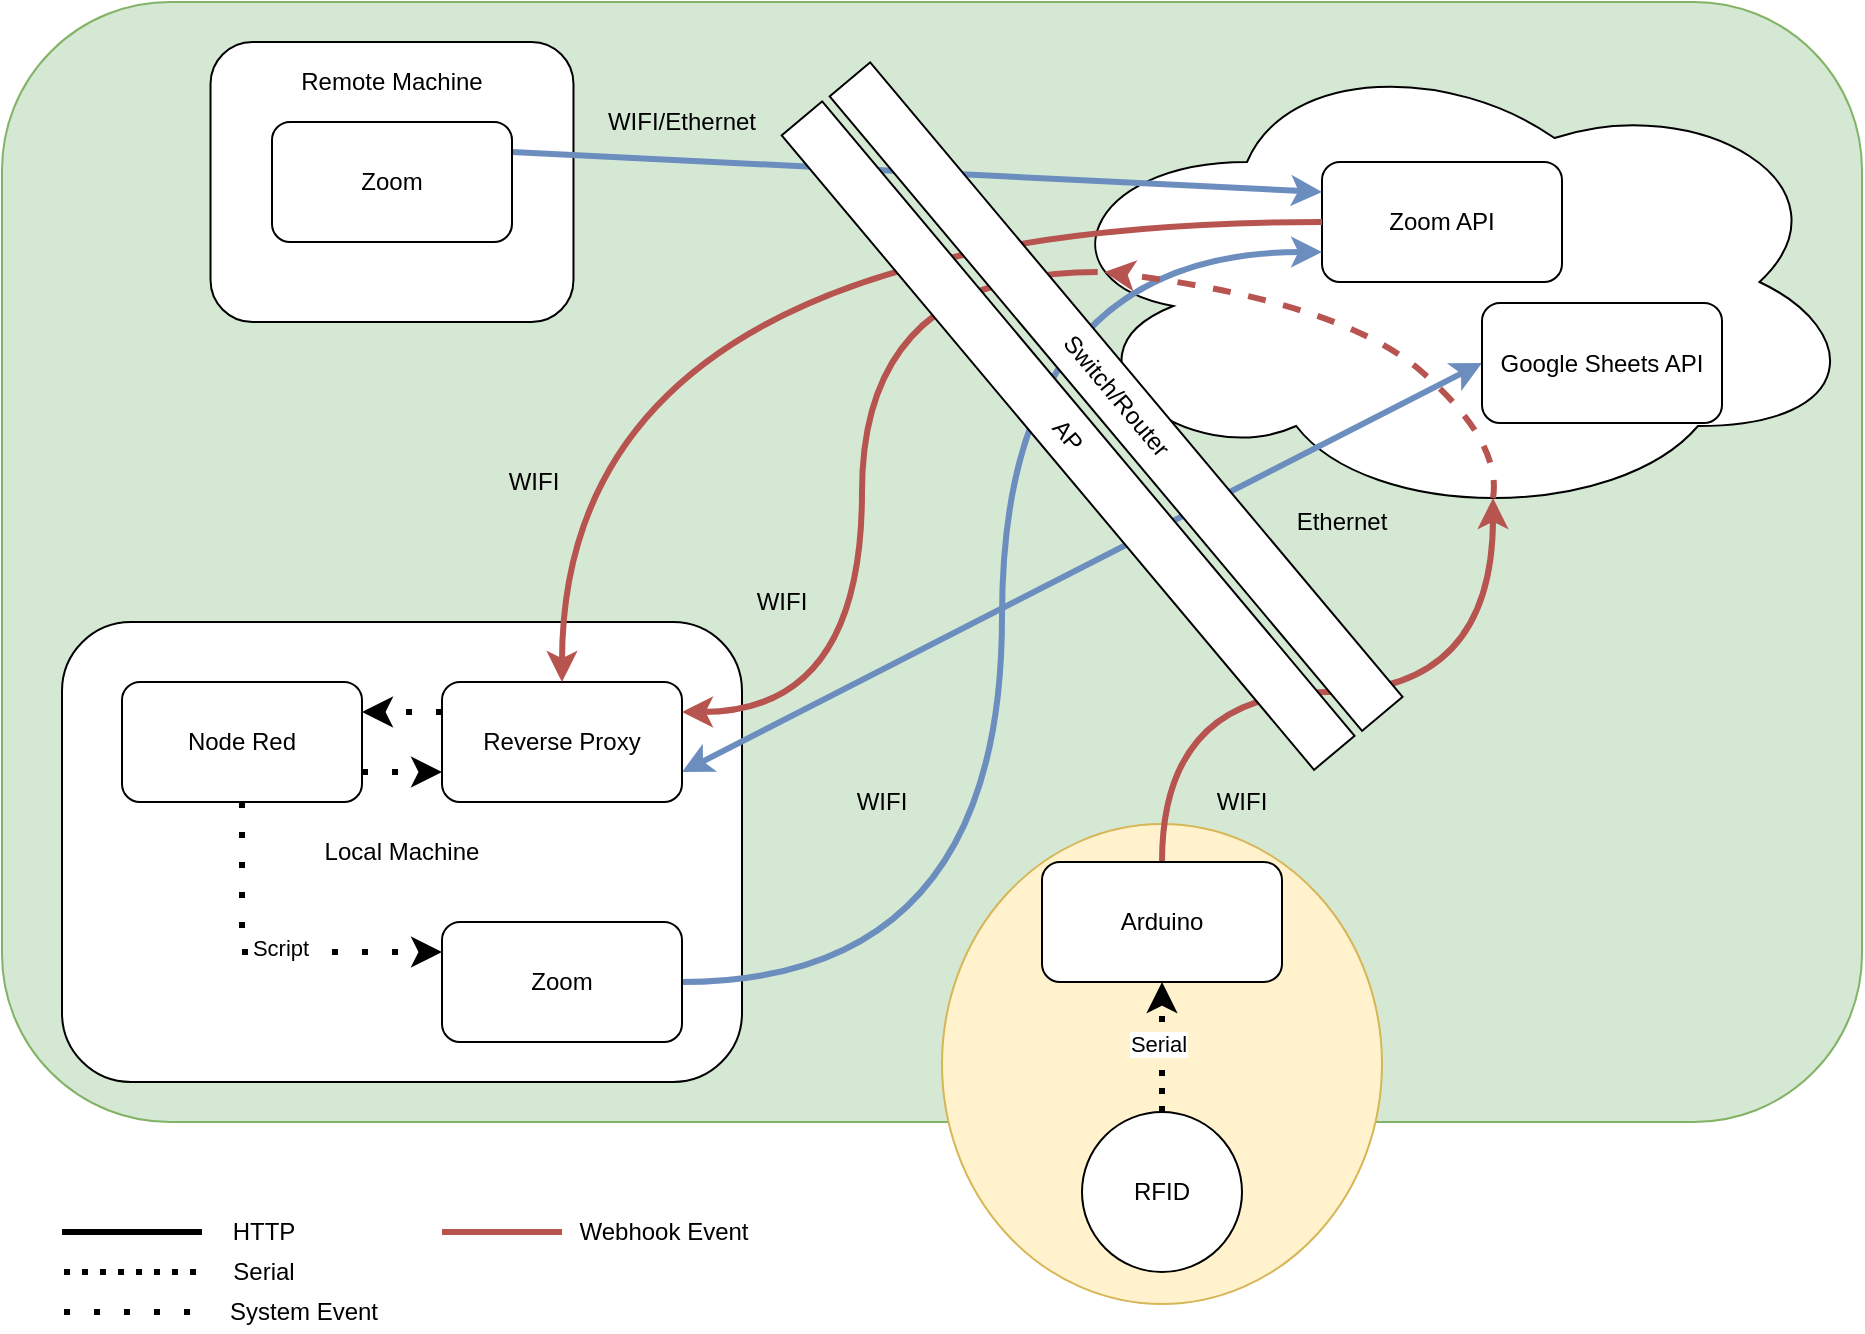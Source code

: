 <mxfile version="14.8.2" type="device"><diagram id="V3U77Vv5iqy_bTxaA5fd" name="Page-1"><mxGraphModel dx="2125" dy="1926" grid="1" gridSize="10" guides="1" tooltips="1" connect="1" arrows="1" fold="1" page="1" pageScale="1" pageWidth="827" pageHeight="1169" math="0" shadow="0"><root><mxCell id="0"/><mxCell id="1" parent="0"/><mxCell id="MMtvFRyhY2Jmc5Wvw5n1-79" value="" style="rounded=1;whiteSpace=wrap;html=1;fillColor=#d5e8d4;strokeColor=#82b366;" vertex="1" parent="1"><mxGeometry x="-120" y="-10" width="930" height="560" as="geometry"/></mxCell><mxCell id="MMtvFRyhY2Jmc5Wvw5n1-77" value="" style="ellipse;whiteSpace=wrap;html=1;fillColor=#fff2cc;strokeColor=#d6b656;" vertex="1" parent="1"><mxGeometry x="350" y="401" width="220" height="240" as="geometry"/></mxCell><mxCell id="MMtvFRyhY2Jmc5Wvw5n1-1" value="" style="ellipse;shape=cloud;whiteSpace=wrap;html=1;" vertex="1" parent="1"><mxGeometry x="400" y="10" width="410" height="240" as="geometry"/></mxCell><mxCell id="MMtvFRyhY2Jmc5Wvw5n1-4" style="edgeStyle=orthogonalEdgeStyle;rounded=0;orthogonalLoop=1;jettySize=auto;html=1;exitX=0.5;exitY=0;exitDx=0;exitDy=0;entryX=0.5;entryY=1;entryDx=0;entryDy=0;strokeWidth=3;dashed=1;dashPattern=1 2;" edge="1" parent="1" source="MMtvFRyhY2Jmc5Wvw5n1-2" target="MMtvFRyhY2Jmc5Wvw5n1-3"><mxGeometry relative="1" as="geometry"/></mxCell><mxCell id="MMtvFRyhY2Jmc5Wvw5n1-5" value="Serial" style="edgeLabel;html=1;align=center;verticalAlign=middle;resizable=0;points=[];" vertex="1" connectable="0" parent="MMtvFRyhY2Jmc5Wvw5n1-4"><mxGeometry x="0.067" y="2" relative="1" as="geometry"><mxPoint as="offset"/></mxGeometry></mxCell><mxCell id="MMtvFRyhY2Jmc5Wvw5n1-2" value="RFID" style="ellipse;whiteSpace=wrap;html=1;aspect=fixed;" vertex="1" parent="1"><mxGeometry x="420" y="545" width="80" height="80" as="geometry"/></mxCell><mxCell id="MMtvFRyhY2Jmc5Wvw5n1-15" style="edgeStyle=orthogonalEdgeStyle;rounded=0;orthogonalLoop=1;jettySize=auto;html=1;exitX=0.5;exitY=0;exitDx=0;exitDy=0;entryX=0.55;entryY=0.95;entryDx=0;entryDy=0;entryPerimeter=0;curved=1;fillColor=#f8cecc;strokeColor=#b85450;strokeWidth=3;" edge="1" parent="1" source="MMtvFRyhY2Jmc5Wvw5n1-3" target="MMtvFRyhY2Jmc5Wvw5n1-1"><mxGeometry relative="1" as="geometry"/></mxCell><mxCell id="MMtvFRyhY2Jmc5Wvw5n1-3" value="Arduino" style="rounded=1;whiteSpace=wrap;html=1;" vertex="1" parent="1"><mxGeometry x="400" y="420" width="120" height="60" as="geometry"/></mxCell><mxCell id="MMtvFRyhY2Jmc5Wvw5n1-9" value="Zoom API" style="rounded=1;whiteSpace=wrap;html=1;" vertex="1" parent="1"><mxGeometry x="540" y="70" width="120" height="60" as="geometry"/></mxCell><mxCell id="MMtvFRyhY2Jmc5Wvw5n1-12" value="Local Machine" style="rounded=1;whiteSpace=wrap;html=1;" vertex="1" parent="1"><mxGeometry x="-90" y="300" width="340" height="230" as="geometry"/></mxCell><mxCell id="MMtvFRyhY2Jmc5Wvw5n1-25" style="edgeStyle=orthogonalEdgeStyle;rounded=0;orthogonalLoop=1;jettySize=auto;html=1;exitX=0;exitY=0.25;exitDx=0;exitDy=0;entryX=1;entryY=0.25;entryDx=0;entryDy=0;strokeWidth=3;dashed=1;dashPattern=1 4;" edge="1" parent="1" source="MMtvFRyhY2Jmc5Wvw5n1-22" target="MMtvFRyhY2Jmc5Wvw5n1-23"><mxGeometry relative="1" as="geometry"/></mxCell><mxCell id="MMtvFRyhY2Jmc5Wvw5n1-69" style="edgeStyle=none;rounded=0;orthogonalLoop=1;jettySize=auto;html=1;exitX=1;exitY=0.75;exitDx=0;exitDy=0;entryX=0;entryY=0.5;entryDx=0;entryDy=0;strokeWidth=3;fillColor=#dae8fc;strokeColor=#6c8ebf;startArrow=classic;startFill=1;" edge="1" parent="1" source="MMtvFRyhY2Jmc5Wvw5n1-22" target="MMtvFRyhY2Jmc5Wvw5n1-67"><mxGeometry relative="1" as="geometry"/></mxCell><mxCell id="MMtvFRyhY2Jmc5Wvw5n1-22" value="Reverse Proxy" style="rounded=1;whiteSpace=wrap;html=1;" vertex="1" parent="1"><mxGeometry x="100" y="330" width="120" height="60" as="geometry"/></mxCell><mxCell id="MMtvFRyhY2Jmc5Wvw5n1-14" style="edgeStyle=orthogonalEdgeStyle;rounded=0;orthogonalLoop=1;jettySize=auto;html=1;exitX=0.068;exitY=0.479;exitDx=0;exitDy=0;entryX=1;entryY=0.25;entryDx=0;entryDy=0;exitPerimeter=0;curved=1;fillColor=#f8cecc;strokeColor=#b85450;strokeWidth=3;" edge="1" parent="1" source="MMtvFRyhY2Jmc5Wvw5n1-1" target="MMtvFRyhY2Jmc5Wvw5n1-22"><mxGeometry relative="1" as="geometry"><mxPoint x="400" y="330" as="sourcePoint"/></mxGeometry></mxCell><mxCell id="MMtvFRyhY2Jmc5Wvw5n1-18" style="edgeStyle=orthogonalEdgeStyle;rounded=0;orthogonalLoop=1;jettySize=auto;html=1;exitX=1;exitY=0.5;exitDx=0;exitDy=0;entryX=0;entryY=0.75;entryDx=0;entryDy=0;curved=1;fillColor=#dae8fc;strokeColor=#6c8ebf;strokeWidth=3;" edge="1" parent="1" source="MMtvFRyhY2Jmc5Wvw5n1-24" target="MMtvFRyhY2Jmc5Wvw5n1-9"><mxGeometry relative="1" as="geometry"/></mxCell><mxCell id="MMtvFRyhY2Jmc5Wvw5n1-19" style="edgeStyle=orthogonalEdgeStyle;rounded=0;orthogonalLoop=1;jettySize=auto;html=1;exitX=0;exitY=0.5;exitDx=0;exitDy=0;entryX=0.5;entryY=0;entryDx=0;entryDy=0;curved=1;fillColor=#f8cecc;strokeColor=#b85450;strokeWidth=3;" edge="1" parent="1" source="MMtvFRyhY2Jmc5Wvw5n1-9" target="MMtvFRyhY2Jmc5Wvw5n1-22"><mxGeometry relative="1" as="geometry"/></mxCell><mxCell id="MMtvFRyhY2Jmc5Wvw5n1-27" style="edgeStyle=orthogonalEdgeStyle;rounded=0;orthogonalLoop=1;jettySize=auto;html=1;exitX=1;exitY=0.75;exitDx=0;exitDy=0;entryX=0;entryY=0.75;entryDx=0;entryDy=0;strokeWidth=3;dashed=1;dashPattern=1 4;" edge="1" parent="1" source="MMtvFRyhY2Jmc5Wvw5n1-23" target="MMtvFRyhY2Jmc5Wvw5n1-22"><mxGeometry relative="1" as="geometry"/></mxCell><mxCell id="MMtvFRyhY2Jmc5Wvw5n1-28" style="edgeStyle=orthogonalEdgeStyle;rounded=0;orthogonalLoop=1;jettySize=auto;html=1;exitX=0.5;exitY=1;exitDx=0;exitDy=0;entryX=0;entryY=0.25;entryDx=0;entryDy=0;strokeWidth=3;dashed=1;dashPattern=1 4;" edge="1" parent="1" source="MMtvFRyhY2Jmc5Wvw5n1-23" target="MMtvFRyhY2Jmc5Wvw5n1-24"><mxGeometry relative="1" as="geometry"/></mxCell><mxCell id="MMtvFRyhY2Jmc5Wvw5n1-29" value="Script" style="edgeLabel;html=1;align=center;verticalAlign=middle;resizable=0;points=[];" vertex="1" connectable="0" parent="MMtvFRyhY2Jmc5Wvw5n1-28"><mxGeometry x="0.074" y="2" relative="1" as="geometry"><mxPoint as="offset"/></mxGeometry></mxCell><mxCell id="MMtvFRyhY2Jmc5Wvw5n1-23" value="Node Red" style="rounded=1;whiteSpace=wrap;html=1;" vertex="1" parent="1"><mxGeometry x="-60" y="330" width="120" height="60" as="geometry"/></mxCell><mxCell id="MMtvFRyhY2Jmc5Wvw5n1-24" value="Zoom" style="rounded=1;whiteSpace=wrap;html=1;" vertex="1" parent="1"><mxGeometry x="100" y="450" width="120" height="60" as="geometry"/></mxCell><mxCell id="MMtvFRyhY2Jmc5Wvw5n1-31" value="" style="curved=1;endArrow=classic;html=1;exitX=0.55;exitY=0.95;exitDx=0;exitDy=0;exitPerimeter=0;entryX=0.076;entryY=0.479;entryDx=0;entryDy=0;entryPerimeter=0;dashed=1;fillColor=#f8cecc;strokeColor=#b85450;strokeWidth=3;" edge="1" parent="1" source="MMtvFRyhY2Jmc5Wvw5n1-1" target="MMtvFRyhY2Jmc5Wvw5n1-1"><mxGeometry width="50" height="50" relative="1" as="geometry"><mxPoint x="70" y="130" as="sourcePoint"/><mxPoint x="120" y="80" as="targetPoint"/><Array as="points"><mxPoint x="630" y="210"/><mxPoint x="550" y="140"/></Array></mxGeometry></mxCell><mxCell id="MMtvFRyhY2Jmc5Wvw5n1-32" value="Remote Machine" style="rounded=1;whiteSpace=wrap;html=1;" vertex="1" parent="1"><mxGeometry x="-15.74" y="10" width="181.48" height="140" as="geometry"/></mxCell><mxCell id="MMtvFRyhY2Jmc5Wvw5n1-35" style="rounded=0;orthogonalLoop=1;jettySize=auto;html=1;exitX=1;exitY=0.25;exitDx=0;exitDy=0;entryX=0;entryY=0.25;entryDx=0;entryDy=0;fillColor=#dae8fc;strokeColor=#6c8ebf;strokeWidth=3;" edge="1" parent="1" source="MMtvFRyhY2Jmc5Wvw5n1-33" target="MMtvFRyhY2Jmc5Wvw5n1-9"><mxGeometry relative="1" as="geometry"/></mxCell><mxCell id="MMtvFRyhY2Jmc5Wvw5n1-33" value="Zoom" style="rounded=1;whiteSpace=wrap;html=1;" vertex="1" parent="1"><mxGeometry x="15" y="50" width="120" height="60" as="geometry"/></mxCell><mxCell id="MMtvFRyhY2Jmc5Wvw5n1-34" value="Remote Machine" style="text;html=1;strokeColor=none;fillColor=none;align=center;verticalAlign=middle;whiteSpace=wrap;rounded=0;" vertex="1" parent="1"><mxGeometry x="25" y="20" width="100" height="20" as="geometry"/></mxCell><mxCell id="MMtvFRyhY2Jmc5Wvw5n1-50" value="WIFI/Ethernet" style="text;html=1;strokeColor=none;fillColor=none;align=center;verticalAlign=middle;whiteSpace=wrap;rounded=0;" vertex="1" parent="1"><mxGeometry x="200" y="40" width="40" height="20" as="geometry"/></mxCell><mxCell id="MMtvFRyhY2Jmc5Wvw5n1-56" value="WIFI" style="text;html=1;strokeColor=none;fillColor=none;align=center;verticalAlign=middle;whiteSpace=wrap;rounded=0;" vertex="1" parent="1"><mxGeometry x="480" y="380" width="40" height="20" as="geometry"/></mxCell><mxCell id="MMtvFRyhY2Jmc5Wvw5n1-57" value="WIFI" style="text;html=1;strokeColor=none;fillColor=none;align=center;verticalAlign=middle;whiteSpace=wrap;rounded=0;" vertex="1" parent="1"><mxGeometry x="300" y="380" width="40" height="20" as="geometry"/></mxCell><mxCell id="MMtvFRyhY2Jmc5Wvw5n1-58" value="WIFI" style="text;html=1;strokeColor=none;fillColor=none;align=center;verticalAlign=middle;whiteSpace=wrap;rounded=0;" vertex="1" parent="1"><mxGeometry x="250" y="280" width="40" height="20" as="geometry"/></mxCell><mxCell id="MMtvFRyhY2Jmc5Wvw5n1-59" value="WIFI" style="text;html=1;strokeColor=none;fillColor=none;align=center;verticalAlign=middle;whiteSpace=wrap;rounded=0;" vertex="1" parent="1"><mxGeometry x="125.74" y="220" width="40" height="20" as="geometry"/></mxCell><mxCell id="MMtvFRyhY2Jmc5Wvw5n1-60" value="" style="endArrow=none;html=1;strokeWidth=3;" edge="1" parent="1"><mxGeometry width="50" height="50" relative="1" as="geometry"><mxPoint x="-90" y="605" as="sourcePoint"/><mxPoint x="-20" y="605" as="targetPoint"/></mxGeometry></mxCell><mxCell id="MMtvFRyhY2Jmc5Wvw5n1-61" value="HTTP" style="text;html=1;strokeColor=none;fillColor=none;align=center;verticalAlign=middle;whiteSpace=wrap;rounded=0;" vertex="1" parent="1"><mxGeometry x="-9" y="595" width="40" height="20" as="geometry"/></mxCell><mxCell id="MMtvFRyhY2Jmc5Wvw5n1-63" value="" style="endArrow=none;html=1;strokeWidth=3;dashed=1;dashPattern=1 2;" edge="1" parent="1"><mxGeometry width="50" height="50" relative="1" as="geometry"><mxPoint x="-89" y="625" as="sourcePoint"/><mxPoint x="-19" y="625" as="targetPoint"/></mxGeometry></mxCell><mxCell id="MMtvFRyhY2Jmc5Wvw5n1-64" value="Serial" style="text;html=1;strokeColor=none;fillColor=none;align=center;verticalAlign=middle;whiteSpace=wrap;rounded=0;" vertex="1" parent="1"><mxGeometry x="-9" y="615" width="40" height="20" as="geometry"/></mxCell><mxCell id="MMtvFRyhY2Jmc5Wvw5n1-65" value="" style="endArrow=none;html=1;strokeWidth=3;dashed=1;dashPattern=1 4;" edge="1" parent="1"><mxGeometry width="50" height="50" relative="1" as="geometry"><mxPoint x="-89" y="645" as="sourcePoint"/><mxPoint x="-19" y="645" as="targetPoint"/></mxGeometry></mxCell><mxCell id="MMtvFRyhY2Jmc5Wvw5n1-66" value="System Event" style="text;html=1;strokeColor=none;fillColor=none;align=center;verticalAlign=middle;whiteSpace=wrap;rounded=0;" vertex="1" parent="1"><mxGeometry x="-9" y="635" width="80" height="20" as="geometry"/></mxCell><mxCell id="MMtvFRyhY2Jmc5Wvw5n1-67" value="Google Sheets API" style="rounded=1;whiteSpace=wrap;html=1;" vertex="1" parent="1"><mxGeometry x="620" y="140.5" width="120" height="60" as="geometry"/></mxCell><mxCell id="MMtvFRyhY2Jmc5Wvw5n1-72" value="AP" style="rounded=0;whiteSpace=wrap;html=1;rotation=50;" vertex="1" parent="1"><mxGeometry x="206" y="193.57" width="414.12" height="26.43" as="geometry"/></mxCell><mxCell id="MMtvFRyhY2Jmc5Wvw5n1-73" value="Ethernet" style="text;html=1;strokeColor=none;fillColor=none;align=center;verticalAlign=middle;whiteSpace=wrap;rounded=0;" vertex="1" parent="1"><mxGeometry x="530" y="240" width="40" height="20" as="geometry"/></mxCell><mxCell id="MMtvFRyhY2Jmc5Wvw5n1-74" value="" style="endArrow=none;html=1;strokeWidth=3;fillColor=#f8cecc;strokeColor=#b85450;" edge="1" parent="1"><mxGeometry width="50" height="50" relative="1" as="geometry"><mxPoint x="100" y="605" as="sourcePoint"/><mxPoint x="160" y="605" as="targetPoint"/><Array as="points"><mxPoint x="130" y="605"/></Array></mxGeometry></mxCell><mxCell id="MMtvFRyhY2Jmc5Wvw5n1-75" value="Webhook Event" style="text;html=1;strokeColor=none;fillColor=none;align=center;verticalAlign=middle;whiteSpace=wrap;rounded=0;" vertex="1" parent="1"><mxGeometry x="165.74" y="595" width="90" height="20" as="geometry"/></mxCell><mxCell id="MMtvFRyhY2Jmc5Wvw5n1-76" value="Switch/Router" style="rounded=0;whiteSpace=wrap;html=1;rotation=50;" vertex="1" parent="1"><mxGeometry x="230" y="174.07" width="414.12" height="26.43" as="geometry"/></mxCell></root></mxGraphModel></diagram></mxfile>